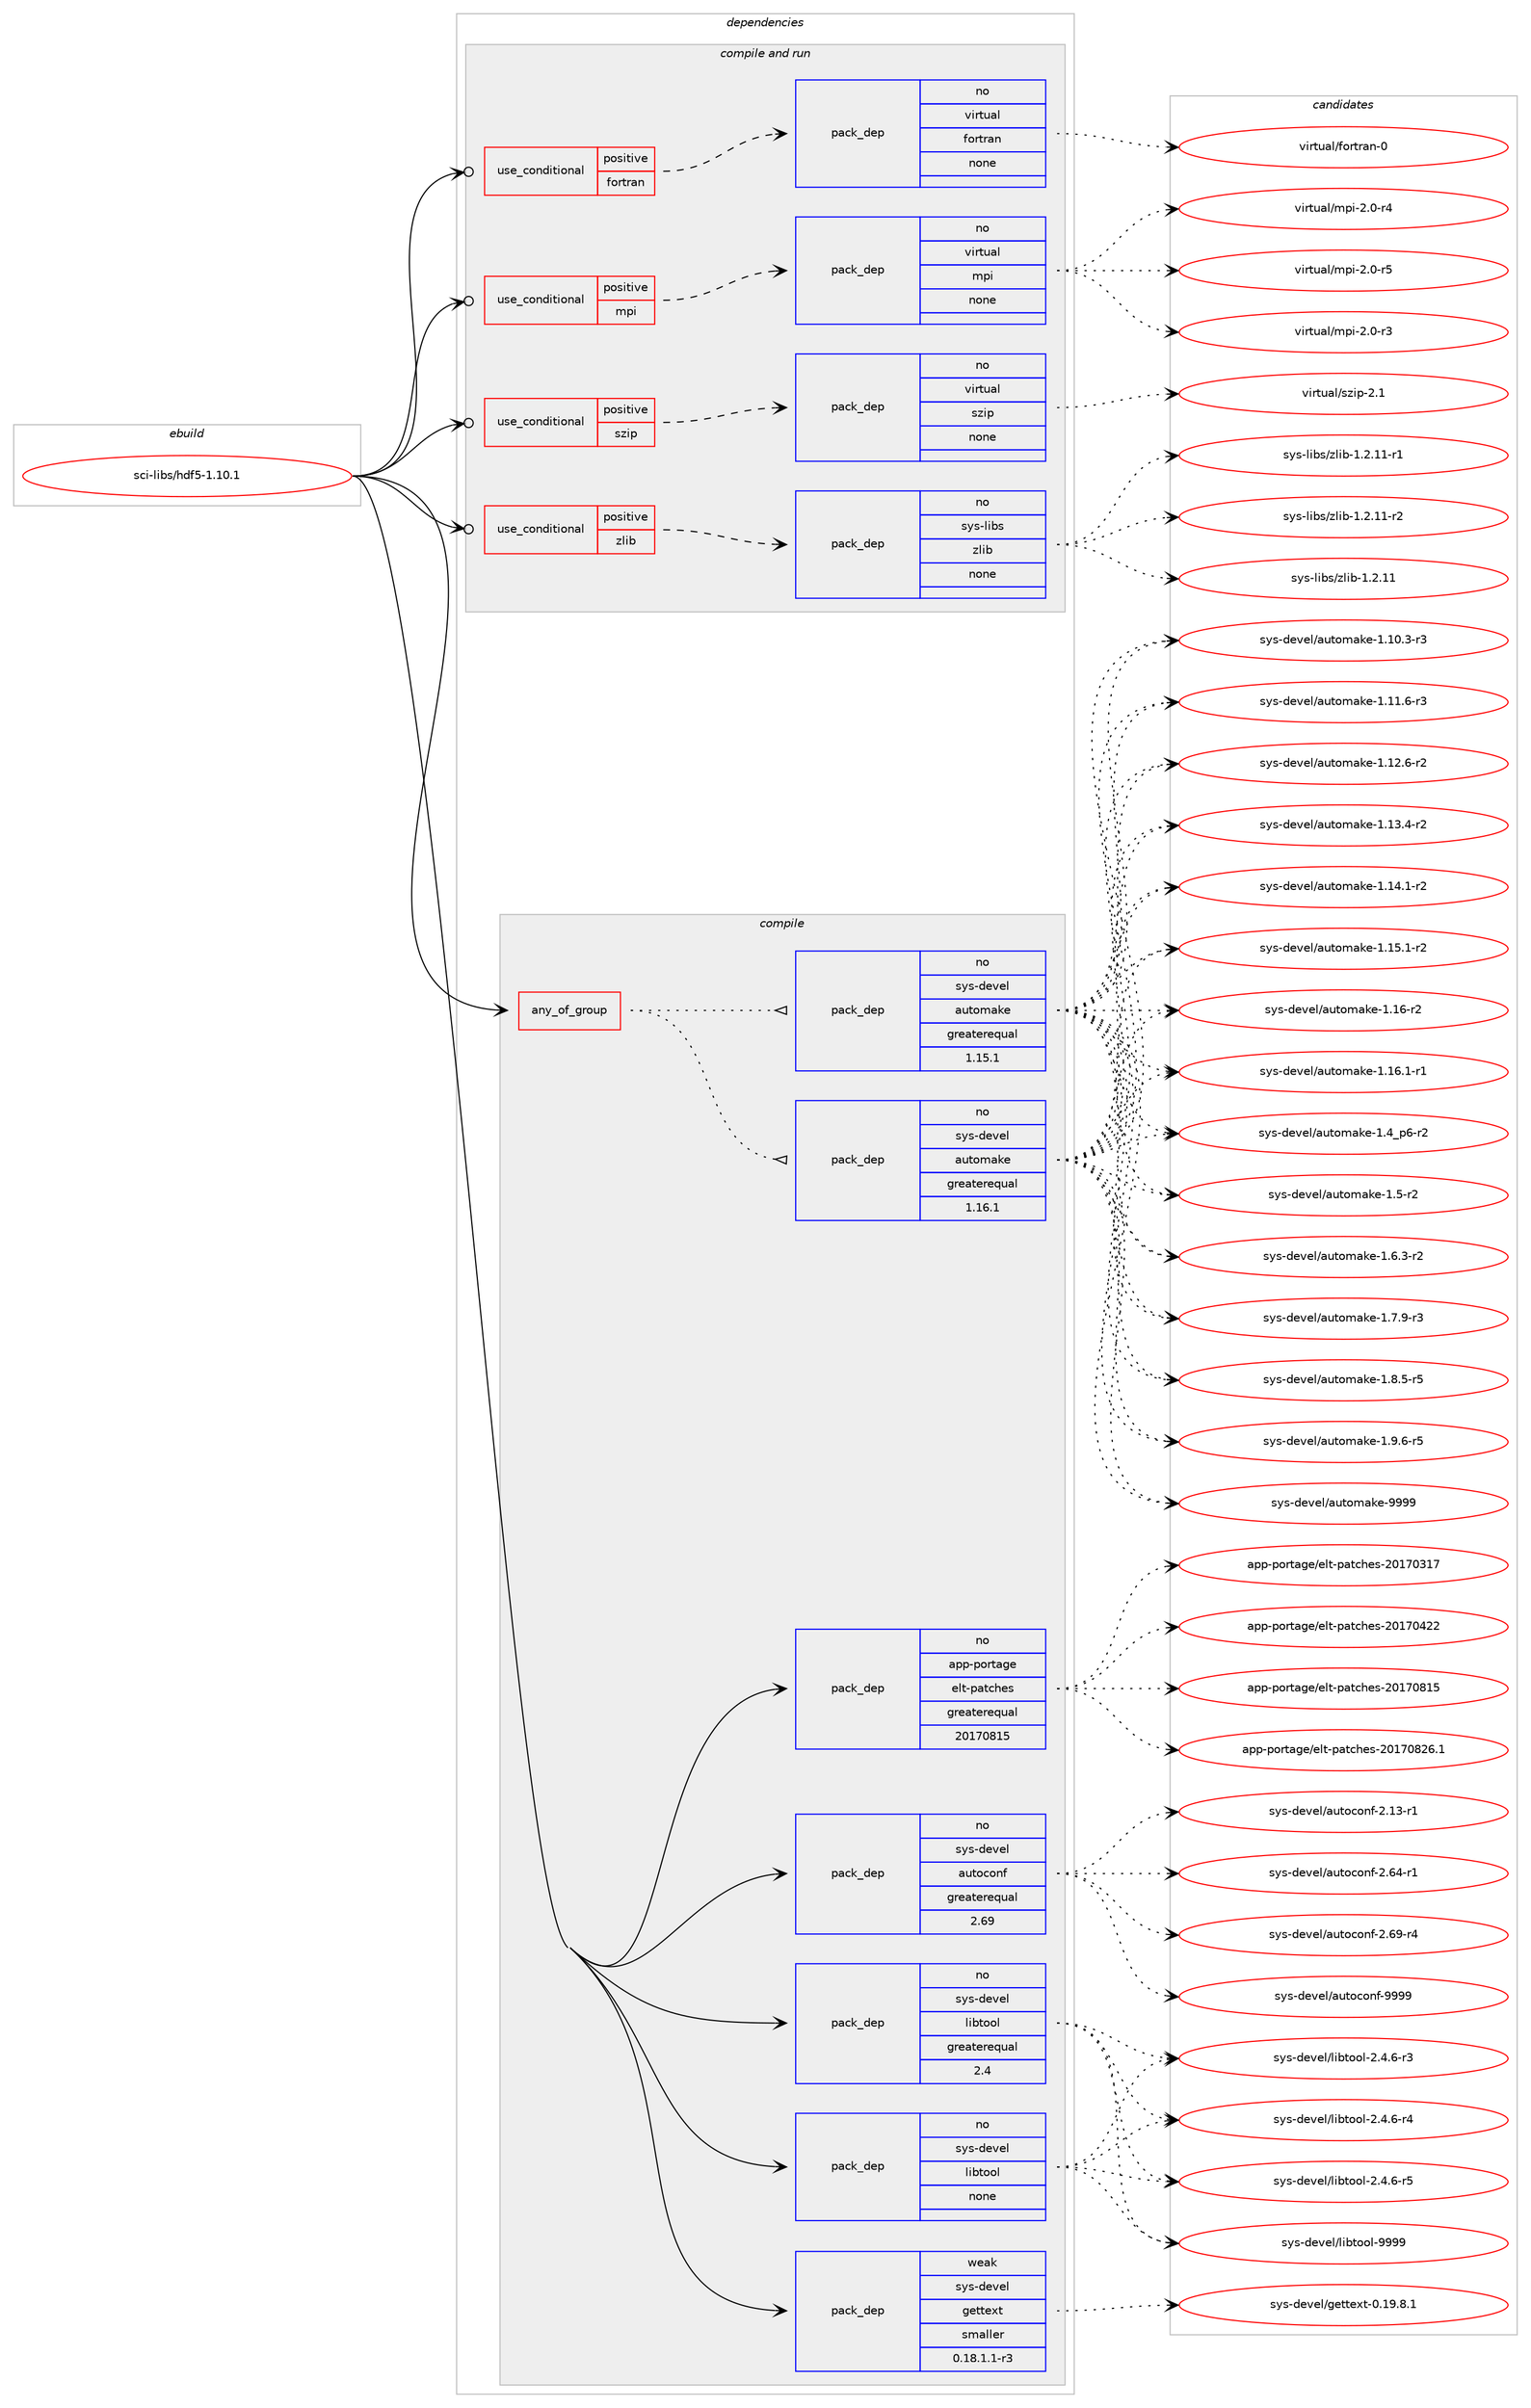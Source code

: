 digraph prolog {

# *************
# Graph options
# *************

newrank=true;
concentrate=true;
compound=true;
graph [rankdir=LR,fontname=Helvetica,fontsize=10,ranksep=1.5];#, ranksep=2.5, nodesep=0.2];
edge  [arrowhead=vee];
node  [fontname=Helvetica,fontsize=10];

# **********
# The ebuild
# **********

subgraph cluster_leftcol {
color=gray;
rank=same;
label=<<i>ebuild</i>>;
id [label="sci-libs/hdf5-1.10.1", color=red, width=4, href="../sci-libs/hdf5-1.10.1.svg"];
}

# ****************
# The dependencies
# ****************

subgraph cluster_midcol {
color=gray;
label=<<i>dependencies</i>>;
subgraph cluster_compile {
fillcolor="#eeeeee";
style=filled;
label=<<i>compile</i>>;
subgraph any26899 {
dependency1693537 [label=<<TABLE BORDER="0" CELLBORDER="1" CELLSPACING="0" CELLPADDING="4"><TR><TD CELLPADDING="10">any_of_group</TD></TR></TABLE>>, shape=none, color=red];subgraph pack1212389 {
dependency1693538 [label=<<TABLE BORDER="0" CELLBORDER="1" CELLSPACING="0" CELLPADDING="4" WIDTH="220"><TR><TD ROWSPAN="6" CELLPADDING="30">pack_dep</TD></TR><TR><TD WIDTH="110">no</TD></TR><TR><TD>sys-devel</TD></TR><TR><TD>automake</TD></TR><TR><TD>greaterequal</TD></TR><TR><TD>1.16.1</TD></TR></TABLE>>, shape=none, color=blue];
}
dependency1693537:e -> dependency1693538:w [weight=20,style="dotted",arrowhead="oinv"];
subgraph pack1212390 {
dependency1693539 [label=<<TABLE BORDER="0" CELLBORDER="1" CELLSPACING="0" CELLPADDING="4" WIDTH="220"><TR><TD ROWSPAN="6" CELLPADDING="30">pack_dep</TD></TR><TR><TD WIDTH="110">no</TD></TR><TR><TD>sys-devel</TD></TR><TR><TD>automake</TD></TR><TR><TD>greaterequal</TD></TR><TR><TD>1.15.1</TD></TR></TABLE>>, shape=none, color=blue];
}
dependency1693537:e -> dependency1693539:w [weight=20,style="dotted",arrowhead="oinv"];
}
id:e -> dependency1693537:w [weight=20,style="solid",arrowhead="vee"];
subgraph pack1212391 {
dependency1693540 [label=<<TABLE BORDER="0" CELLBORDER="1" CELLSPACING="0" CELLPADDING="4" WIDTH="220"><TR><TD ROWSPAN="6" CELLPADDING="30">pack_dep</TD></TR><TR><TD WIDTH="110">no</TD></TR><TR><TD>app-portage</TD></TR><TR><TD>elt-patches</TD></TR><TR><TD>greaterequal</TD></TR><TR><TD>20170815</TD></TR></TABLE>>, shape=none, color=blue];
}
id:e -> dependency1693540:w [weight=20,style="solid",arrowhead="vee"];
subgraph pack1212392 {
dependency1693541 [label=<<TABLE BORDER="0" CELLBORDER="1" CELLSPACING="0" CELLPADDING="4" WIDTH="220"><TR><TD ROWSPAN="6" CELLPADDING="30">pack_dep</TD></TR><TR><TD WIDTH="110">no</TD></TR><TR><TD>sys-devel</TD></TR><TR><TD>autoconf</TD></TR><TR><TD>greaterequal</TD></TR><TR><TD>2.69</TD></TR></TABLE>>, shape=none, color=blue];
}
id:e -> dependency1693541:w [weight=20,style="solid",arrowhead="vee"];
subgraph pack1212393 {
dependency1693542 [label=<<TABLE BORDER="0" CELLBORDER="1" CELLSPACING="0" CELLPADDING="4" WIDTH="220"><TR><TD ROWSPAN="6" CELLPADDING="30">pack_dep</TD></TR><TR><TD WIDTH="110">no</TD></TR><TR><TD>sys-devel</TD></TR><TR><TD>libtool</TD></TR><TR><TD>greaterequal</TD></TR><TR><TD>2.4</TD></TR></TABLE>>, shape=none, color=blue];
}
id:e -> dependency1693542:w [weight=20,style="solid",arrowhead="vee"];
subgraph pack1212394 {
dependency1693543 [label=<<TABLE BORDER="0" CELLBORDER="1" CELLSPACING="0" CELLPADDING="4" WIDTH="220"><TR><TD ROWSPAN="6" CELLPADDING="30">pack_dep</TD></TR><TR><TD WIDTH="110">no</TD></TR><TR><TD>sys-devel</TD></TR><TR><TD>libtool</TD></TR><TR><TD>none</TD></TR><TR><TD></TD></TR></TABLE>>, shape=none, color=blue];
}
id:e -> dependency1693543:w [weight=20,style="solid",arrowhead="vee"];
subgraph pack1212395 {
dependency1693544 [label=<<TABLE BORDER="0" CELLBORDER="1" CELLSPACING="0" CELLPADDING="4" WIDTH="220"><TR><TD ROWSPAN="6" CELLPADDING="30">pack_dep</TD></TR><TR><TD WIDTH="110">weak</TD></TR><TR><TD>sys-devel</TD></TR><TR><TD>gettext</TD></TR><TR><TD>smaller</TD></TR><TR><TD>0.18.1.1-r3</TD></TR></TABLE>>, shape=none, color=blue];
}
id:e -> dependency1693544:w [weight=20,style="solid",arrowhead="vee"];
}
subgraph cluster_compileandrun {
fillcolor="#eeeeee";
style=filled;
label=<<i>compile and run</i>>;
subgraph cond453397 {
dependency1693545 [label=<<TABLE BORDER="0" CELLBORDER="1" CELLSPACING="0" CELLPADDING="4"><TR><TD ROWSPAN="3" CELLPADDING="10">use_conditional</TD></TR><TR><TD>positive</TD></TR><TR><TD>fortran</TD></TR></TABLE>>, shape=none, color=red];
subgraph pack1212396 {
dependency1693546 [label=<<TABLE BORDER="0" CELLBORDER="1" CELLSPACING="0" CELLPADDING="4" WIDTH="220"><TR><TD ROWSPAN="6" CELLPADDING="30">pack_dep</TD></TR><TR><TD WIDTH="110">no</TD></TR><TR><TD>virtual</TD></TR><TR><TD>fortran</TD></TR><TR><TD>none</TD></TR><TR><TD></TD></TR></TABLE>>, shape=none, color=blue];
}
dependency1693545:e -> dependency1693546:w [weight=20,style="dashed",arrowhead="vee"];
}
id:e -> dependency1693545:w [weight=20,style="solid",arrowhead="odotvee"];
subgraph cond453398 {
dependency1693547 [label=<<TABLE BORDER="0" CELLBORDER="1" CELLSPACING="0" CELLPADDING="4"><TR><TD ROWSPAN="3" CELLPADDING="10">use_conditional</TD></TR><TR><TD>positive</TD></TR><TR><TD>mpi</TD></TR></TABLE>>, shape=none, color=red];
subgraph pack1212397 {
dependency1693548 [label=<<TABLE BORDER="0" CELLBORDER="1" CELLSPACING="0" CELLPADDING="4" WIDTH="220"><TR><TD ROWSPAN="6" CELLPADDING="30">pack_dep</TD></TR><TR><TD WIDTH="110">no</TD></TR><TR><TD>virtual</TD></TR><TR><TD>mpi</TD></TR><TR><TD>none</TD></TR><TR><TD></TD></TR></TABLE>>, shape=none, color=blue];
}
dependency1693547:e -> dependency1693548:w [weight=20,style="dashed",arrowhead="vee"];
}
id:e -> dependency1693547:w [weight=20,style="solid",arrowhead="odotvee"];
subgraph cond453399 {
dependency1693549 [label=<<TABLE BORDER="0" CELLBORDER="1" CELLSPACING="0" CELLPADDING="4"><TR><TD ROWSPAN="3" CELLPADDING="10">use_conditional</TD></TR><TR><TD>positive</TD></TR><TR><TD>szip</TD></TR></TABLE>>, shape=none, color=red];
subgraph pack1212398 {
dependency1693550 [label=<<TABLE BORDER="0" CELLBORDER="1" CELLSPACING="0" CELLPADDING="4" WIDTH="220"><TR><TD ROWSPAN="6" CELLPADDING="30">pack_dep</TD></TR><TR><TD WIDTH="110">no</TD></TR><TR><TD>virtual</TD></TR><TR><TD>szip</TD></TR><TR><TD>none</TD></TR><TR><TD></TD></TR></TABLE>>, shape=none, color=blue];
}
dependency1693549:e -> dependency1693550:w [weight=20,style="dashed",arrowhead="vee"];
}
id:e -> dependency1693549:w [weight=20,style="solid",arrowhead="odotvee"];
subgraph cond453400 {
dependency1693551 [label=<<TABLE BORDER="0" CELLBORDER="1" CELLSPACING="0" CELLPADDING="4"><TR><TD ROWSPAN="3" CELLPADDING="10">use_conditional</TD></TR><TR><TD>positive</TD></TR><TR><TD>zlib</TD></TR></TABLE>>, shape=none, color=red];
subgraph pack1212399 {
dependency1693552 [label=<<TABLE BORDER="0" CELLBORDER="1" CELLSPACING="0" CELLPADDING="4" WIDTH="220"><TR><TD ROWSPAN="6" CELLPADDING="30">pack_dep</TD></TR><TR><TD WIDTH="110">no</TD></TR><TR><TD>sys-libs</TD></TR><TR><TD>zlib</TD></TR><TR><TD>none</TD></TR><TR><TD></TD></TR></TABLE>>, shape=none, color=blue];
}
dependency1693551:e -> dependency1693552:w [weight=20,style="dashed",arrowhead="vee"];
}
id:e -> dependency1693551:w [weight=20,style="solid",arrowhead="odotvee"];
}
subgraph cluster_run {
fillcolor="#eeeeee";
style=filled;
label=<<i>run</i>>;
}
}

# **************
# The candidates
# **************

subgraph cluster_choices {
rank=same;
color=gray;
label=<<i>candidates</i>>;

subgraph choice1212389 {
color=black;
nodesep=1;
choice11512111545100101118101108479711711611110997107101454946494846514511451 [label="sys-devel/automake-1.10.3-r3", color=red, width=4,href="../sys-devel/automake-1.10.3-r3.svg"];
choice11512111545100101118101108479711711611110997107101454946494946544511451 [label="sys-devel/automake-1.11.6-r3", color=red, width=4,href="../sys-devel/automake-1.11.6-r3.svg"];
choice11512111545100101118101108479711711611110997107101454946495046544511450 [label="sys-devel/automake-1.12.6-r2", color=red, width=4,href="../sys-devel/automake-1.12.6-r2.svg"];
choice11512111545100101118101108479711711611110997107101454946495146524511450 [label="sys-devel/automake-1.13.4-r2", color=red, width=4,href="../sys-devel/automake-1.13.4-r2.svg"];
choice11512111545100101118101108479711711611110997107101454946495246494511450 [label="sys-devel/automake-1.14.1-r2", color=red, width=4,href="../sys-devel/automake-1.14.1-r2.svg"];
choice11512111545100101118101108479711711611110997107101454946495346494511450 [label="sys-devel/automake-1.15.1-r2", color=red, width=4,href="../sys-devel/automake-1.15.1-r2.svg"];
choice1151211154510010111810110847971171161111099710710145494649544511450 [label="sys-devel/automake-1.16-r2", color=red, width=4,href="../sys-devel/automake-1.16-r2.svg"];
choice11512111545100101118101108479711711611110997107101454946495446494511449 [label="sys-devel/automake-1.16.1-r1", color=red, width=4,href="../sys-devel/automake-1.16.1-r1.svg"];
choice115121115451001011181011084797117116111109971071014549465295112544511450 [label="sys-devel/automake-1.4_p6-r2", color=red, width=4,href="../sys-devel/automake-1.4_p6-r2.svg"];
choice11512111545100101118101108479711711611110997107101454946534511450 [label="sys-devel/automake-1.5-r2", color=red, width=4,href="../sys-devel/automake-1.5-r2.svg"];
choice115121115451001011181011084797117116111109971071014549465446514511450 [label="sys-devel/automake-1.6.3-r2", color=red, width=4,href="../sys-devel/automake-1.6.3-r2.svg"];
choice115121115451001011181011084797117116111109971071014549465546574511451 [label="sys-devel/automake-1.7.9-r3", color=red, width=4,href="../sys-devel/automake-1.7.9-r3.svg"];
choice115121115451001011181011084797117116111109971071014549465646534511453 [label="sys-devel/automake-1.8.5-r5", color=red, width=4,href="../sys-devel/automake-1.8.5-r5.svg"];
choice115121115451001011181011084797117116111109971071014549465746544511453 [label="sys-devel/automake-1.9.6-r5", color=red, width=4,href="../sys-devel/automake-1.9.6-r5.svg"];
choice115121115451001011181011084797117116111109971071014557575757 [label="sys-devel/automake-9999", color=red, width=4,href="../sys-devel/automake-9999.svg"];
dependency1693538:e -> choice11512111545100101118101108479711711611110997107101454946494846514511451:w [style=dotted,weight="100"];
dependency1693538:e -> choice11512111545100101118101108479711711611110997107101454946494946544511451:w [style=dotted,weight="100"];
dependency1693538:e -> choice11512111545100101118101108479711711611110997107101454946495046544511450:w [style=dotted,weight="100"];
dependency1693538:e -> choice11512111545100101118101108479711711611110997107101454946495146524511450:w [style=dotted,weight="100"];
dependency1693538:e -> choice11512111545100101118101108479711711611110997107101454946495246494511450:w [style=dotted,weight="100"];
dependency1693538:e -> choice11512111545100101118101108479711711611110997107101454946495346494511450:w [style=dotted,weight="100"];
dependency1693538:e -> choice1151211154510010111810110847971171161111099710710145494649544511450:w [style=dotted,weight="100"];
dependency1693538:e -> choice11512111545100101118101108479711711611110997107101454946495446494511449:w [style=dotted,weight="100"];
dependency1693538:e -> choice115121115451001011181011084797117116111109971071014549465295112544511450:w [style=dotted,weight="100"];
dependency1693538:e -> choice11512111545100101118101108479711711611110997107101454946534511450:w [style=dotted,weight="100"];
dependency1693538:e -> choice115121115451001011181011084797117116111109971071014549465446514511450:w [style=dotted,weight="100"];
dependency1693538:e -> choice115121115451001011181011084797117116111109971071014549465546574511451:w [style=dotted,weight="100"];
dependency1693538:e -> choice115121115451001011181011084797117116111109971071014549465646534511453:w [style=dotted,weight="100"];
dependency1693538:e -> choice115121115451001011181011084797117116111109971071014549465746544511453:w [style=dotted,weight="100"];
dependency1693538:e -> choice115121115451001011181011084797117116111109971071014557575757:w [style=dotted,weight="100"];
}
subgraph choice1212390 {
color=black;
nodesep=1;
choice11512111545100101118101108479711711611110997107101454946494846514511451 [label="sys-devel/automake-1.10.3-r3", color=red, width=4,href="../sys-devel/automake-1.10.3-r3.svg"];
choice11512111545100101118101108479711711611110997107101454946494946544511451 [label="sys-devel/automake-1.11.6-r3", color=red, width=4,href="../sys-devel/automake-1.11.6-r3.svg"];
choice11512111545100101118101108479711711611110997107101454946495046544511450 [label="sys-devel/automake-1.12.6-r2", color=red, width=4,href="../sys-devel/automake-1.12.6-r2.svg"];
choice11512111545100101118101108479711711611110997107101454946495146524511450 [label="sys-devel/automake-1.13.4-r2", color=red, width=4,href="../sys-devel/automake-1.13.4-r2.svg"];
choice11512111545100101118101108479711711611110997107101454946495246494511450 [label="sys-devel/automake-1.14.1-r2", color=red, width=4,href="../sys-devel/automake-1.14.1-r2.svg"];
choice11512111545100101118101108479711711611110997107101454946495346494511450 [label="sys-devel/automake-1.15.1-r2", color=red, width=4,href="../sys-devel/automake-1.15.1-r2.svg"];
choice1151211154510010111810110847971171161111099710710145494649544511450 [label="sys-devel/automake-1.16-r2", color=red, width=4,href="../sys-devel/automake-1.16-r2.svg"];
choice11512111545100101118101108479711711611110997107101454946495446494511449 [label="sys-devel/automake-1.16.1-r1", color=red, width=4,href="../sys-devel/automake-1.16.1-r1.svg"];
choice115121115451001011181011084797117116111109971071014549465295112544511450 [label="sys-devel/automake-1.4_p6-r2", color=red, width=4,href="../sys-devel/automake-1.4_p6-r2.svg"];
choice11512111545100101118101108479711711611110997107101454946534511450 [label="sys-devel/automake-1.5-r2", color=red, width=4,href="../sys-devel/automake-1.5-r2.svg"];
choice115121115451001011181011084797117116111109971071014549465446514511450 [label="sys-devel/automake-1.6.3-r2", color=red, width=4,href="../sys-devel/automake-1.6.3-r2.svg"];
choice115121115451001011181011084797117116111109971071014549465546574511451 [label="sys-devel/automake-1.7.9-r3", color=red, width=4,href="../sys-devel/automake-1.7.9-r3.svg"];
choice115121115451001011181011084797117116111109971071014549465646534511453 [label="sys-devel/automake-1.8.5-r5", color=red, width=4,href="../sys-devel/automake-1.8.5-r5.svg"];
choice115121115451001011181011084797117116111109971071014549465746544511453 [label="sys-devel/automake-1.9.6-r5", color=red, width=4,href="../sys-devel/automake-1.9.6-r5.svg"];
choice115121115451001011181011084797117116111109971071014557575757 [label="sys-devel/automake-9999", color=red, width=4,href="../sys-devel/automake-9999.svg"];
dependency1693539:e -> choice11512111545100101118101108479711711611110997107101454946494846514511451:w [style=dotted,weight="100"];
dependency1693539:e -> choice11512111545100101118101108479711711611110997107101454946494946544511451:w [style=dotted,weight="100"];
dependency1693539:e -> choice11512111545100101118101108479711711611110997107101454946495046544511450:w [style=dotted,weight="100"];
dependency1693539:e -> choice11512111545100101118101108479711711611110997107101454946495146524511450:w [style=dotted,weight="100"];
dependency1693539:e -> choice11512111545100101118101108479711711611110997107101454946495246494511450:w [style=dotted,weight="100"];
dependency1693539:e -> choice11512111545100101118101108479711711611110997107101454946495346494511450:w [style=dotted,weight="100"];
dependency1693539:e -> choice1151211154510010111810110847971171161111099710710145494649544511450:w [style=dotted,weight="100"];
dependency1693539:e -> choice11512111545100101118101108479711711611110997107101454946495446494511449:w [style=dotted,weight="100"];
dependency1693539:e -> choice115121115451001011181011084797117116111109971071014549465295112544511450:w [style=dotted,weight="100"];
dependency1693539:e -> choice11512111545100101118101108479711711611110997107101454946534511450:w [style=dotted,weight="100"];
dependency1693539:e -> choice115121115451001011181011084797117116111109971071014549465446514511450:w [style=dotted,weight="100"];
dependency1693539:e -> choice115121115451001011181011084797117116111109971071014549465546574511451:w [style=dotted,weight="100"];
dependency1693539:e -> choice115121115451001011181011084797117116111109971071014549465646534511453:w [style=dotted,weight="100"];
dependency1693539:e -> choice115121115451001011181011084797117116111109971071014549465746544511453:w [style=dotted,weight="100"];
dependency1693539:e -> choice115121115451001011181011084797117116111109971071014557575757:w [style=dotted,weight="100"];
}
subgraph choice1212391 {
color=black;
nodesep=1;
choice97112112451121111141169710310147101108116451129711699104101115455048495548514955 [label="app-portage/elt-patches-20170317", color=red, width=4,href="../app-portage/elt-patches-20170317.svg"];
choice97112112451121111141169710310147101108116451129711699104101115455048495548525050 [label="app-portage/elt-patches-20170422", color=red, width=4,href="../app-portage/elt-patches-20170422.svg"];
choice97112112451121111141169710310147101108116451129711699104101115455048495548564953 [label="app-portage/elt-patches-20170815", color=red, width=4,href="../app-portage/elt-patches-20170815.svg"];
choice971121124511211111411697103101471011081164511297116991041011154550484955485650544649 [label="app-portage/elt-patches-20170826.1", color=red, width=4,href="../app-portage/elt-patches-20170826.1.svg"];
dependency1693540:e -> choice97112112451121111141169710310147101108116451129711699104101115455048495548514955:w [style=dotted,weight="100"];
dependency1693540:e -> choice97112112451121111141169710310147101108116451129711699104101115455048495548525050:w [style=dotted,weight="100"];
dependency1693540:e -> choice97112112451121111141169710310147101108116451129711699104101115455048495548564953:w [style=dotted,weight="100"];
dependency1693540:e -> choice971121124511211111411697103101471011081164511297116991041011154550484955485650544649:w [style=dotted,weight="100"];
}
subgraph choice1212392 {
color=black;
nodesep=1;
choice1151211154510010111810110847971171161119911111010245504649514511449 [label="sys-devel/autoconf-2.13-r1", color=red, width=4,href="../sys-devel/autoconf-2.13-r1.svg"];
choice1151211154510010111810110847971171161119911111010245504654524511449 [label="sys-devel/autoconf-2.64-r1", color=red, width=4,href="../sys-devel/autoconf-2.64-r1.svg"];
choice1151211154510010111810110847971171161119911111010245504654574511452 [label="sys-devel/autoconf-2.69-r4", color=red, width=4,href="../sys-devel/autoconf-2.69-r4.svg"];
choice115121115451001011181011084797117116111991111101024557575757 [label="sys-devel/autoconf-9999", color=red, width=4,href="../sys-devel/autoconf-9999.svg"];
dependency1693541:e -> choice1151211154510010111810110847971171161119911111010245504649514511449:w [style=dotted,weight="100"];
dependency1693541:e -> choice1151211154510010111810110847971171161119911111010245504654524511449:w [style=dotted,weight="100"];
dependency1693541:e -> choice1151211154510010111810110847971171161119911111010245504654574511452:w [style=dotted,weight="100"];
dependency1693541:e -> choice115121115451001011181011084797117116111991111101024557575757:w [style=dotted,weight="100"];
}
subgraph choice1212393 {
color=black;
nodesep=1;
choice1151211154510010111810110847108105981161111111084550465246544511451 [label="sys-devel/libtool-2.4.6-r3", color=red, width=4,href="../sys-devel/libtool-2.4.6-r3.svg"];
choice1151211154510010111810110847108105981161111111084550465246544511452 [label="sys-devel/libtool-2.4.6-r4", color=red, width=4,href="../sys-devel/libtool-2.4.6-r4.svg"];
choice1151211154510010111810110847108105981161111111084550465246544511453 [label="sys-devel/libtool-2.4.6-r5", color=red, width=4,href="../sys-devel/libtool-2.4.6-r5.svg"];
choice1151211154510010111810110847108105981161111111084557575757 [label="sys-devel/libtool-9999", color=red, width=4,href="../sys-devel/libtool-9999.svg"];
dependency1693542:e -> choice1151211154510010111810110847108105981161111111084550465246544511451:w [style=dotted,weight="100"];
dependency1693542:e -> choice1151211154510010111810110847108105981161111111084550465246544511452:w [style=dotted,weight="100"];
dependency1693542:e -> choice1151211154510010111810110847108105981161111111084550465246544511453:w [style=dotted,weight="100"];
dependency1693542:e -> choice1151211154510010111810110847108105981161111111084557575757:w [style=dotted,weight="100"];
}
subgraph choice1212394 {
color=black;
nodesep=1;
choice1151211154510010111810110847108105981161111111084550465246544511451 [label="sys-devel/libtool-2.4.6-r3", color=red, width=4,href="../sys-devel/libtool-2.4.6-r3.svg"];
choice1151211154510010111810110847108105981161111111084550465246544511452 [label="sys-devel/libtool-2.4.6-r4", color=red, width=4,href="../sys-devel/libtool-2.4.6-r4.svg"];
choice1151211154510010111810110847108105981161111111084550465246544511453 [label="sys-devel/libtool-2.4.6-r5", color=red, width=4,href="../sys-devel/libtool-2.4.6-r5.svg"];
choice1151211154510010111810110847108105981161111111084557575757 [label="sys-devel/libtool-9999", color=red, width=4,href="../sys-devel/libtool-9999.svg"];
dependency1693543:e -> choice1151211154510010111810110847108105981161111111084550465246544511451:w [style=dotted,weight="100"];
dependency1693543:e -> choice1151211154510010111810110847108105981161111111084550465246544511452:w [style=dotted,weight="100"];
dependency1693543:e -> choice1151211154510010111810110847108105981161111111084550465246544511453:w [style=dotted,weight="100"];
dependency1693543:e -> choice1151211154510010111810110847108105981161111111084557575757:w [style=dotted,weight="100"];
}
subgraph choice1212395 {
color=black;
nodesep=1;
choice1151211154510010111810110847103101116116101120116454846495746564649 [label="sys-devel/gettext-0.19.8.1", color=red, width=4,href="../sys-devel/gettext-0.19.8.1.svg"];
dependency1693544:e -> choice1151211154510010111810110847103101116116101120116454846495746564649:w [style=dotted,weight="100"];
}
subgraph choice1212396 {
color=black;
nodesep=1;
choice1181051141161179710847102111114116114971104548 [label="virtual/fortran-0", color=red, width=4,href="../virtual/fortran-0.svg"];
dependency1693546:e -> choice1181051141161179710847102111114116114971104548:w [style=dotted,weight="100"];
}
subgraph choice1212397 {
color=black;
nodesep=1;
choice1181051141161179710847109112105455046484511451 [label="virtual/mpi-2.0-r3", color=red, width=4,href="../virtual/mpi-2.0-r3.svg"];
choice1181051141161179710847109112105455046484511452 [label="virtual/mpi-2.0-r4", color=red, width=4,href="../virtual/mpi-2.0-r4.svg"];
choice1181051141161179710847109112105455046484511453 [label="virtual/mpi-2.0-r5", color=red, width=4,href="../virtual/mpi-2.0-r5.svg"];
dependency1693548:e -> choice1181051141161179710847109112105455046484511451:w [style=dotted,weight="100"];
dependency1693548:e -> choice1181051141161179710847109112105455046484511452:w [style=dotted,weight="100"];
dependency1693548:e -> choice1181051141161179710847109112105455046484511453:w [style=dotted,weight="100"];
}
subgraph choice1212398 {
color=black;
nodesep=1;
choice118105114116117971084711512210511245504649 [label="virtual/szip-2.1", color=red, width=4,href="../virtual/szip-2.1.svg"];
dependency1693550:e -> choice118105114116117971084711512210511245504649:w [style=dotted,weight="100"];
}
subgraph choice1212399 {
color=black;
nodesep=1;
choice1151211154510810598115471221081059845494650464949 [label="sys-libs/zlib-1.2.11", color=red, width=4,href="../sys-libs/zlib-1.2.11.svg"];
choice11512111545108105981154712210810598454946504649494511449 [label="sys-libs/zlib-1.2.11-r1", color=red, width=4,href="../sys-libs/zlib-1.2.11-r1.svg"];
choice11512111545108105981154712210810598454946504649494511450 [label="sys-libs/zlib-1.2.11-r2", color=red, width=4,href="../sys-libs/zlib-1.2.11-r2.svg"];
dependency1693552:e -> choice1151211154510810598115471221081059845494650464949:w [style=dotted,weight="100"];
dependency1693552:e -> choice11512111545108105981154712210810598454946504649494511449:w [style=dotted,weight="100"];
dependency1693552:e -> choice11512111545108105981154712210810598454946504649494511450:w [style=dotted,weight="100"];
}
}

}
